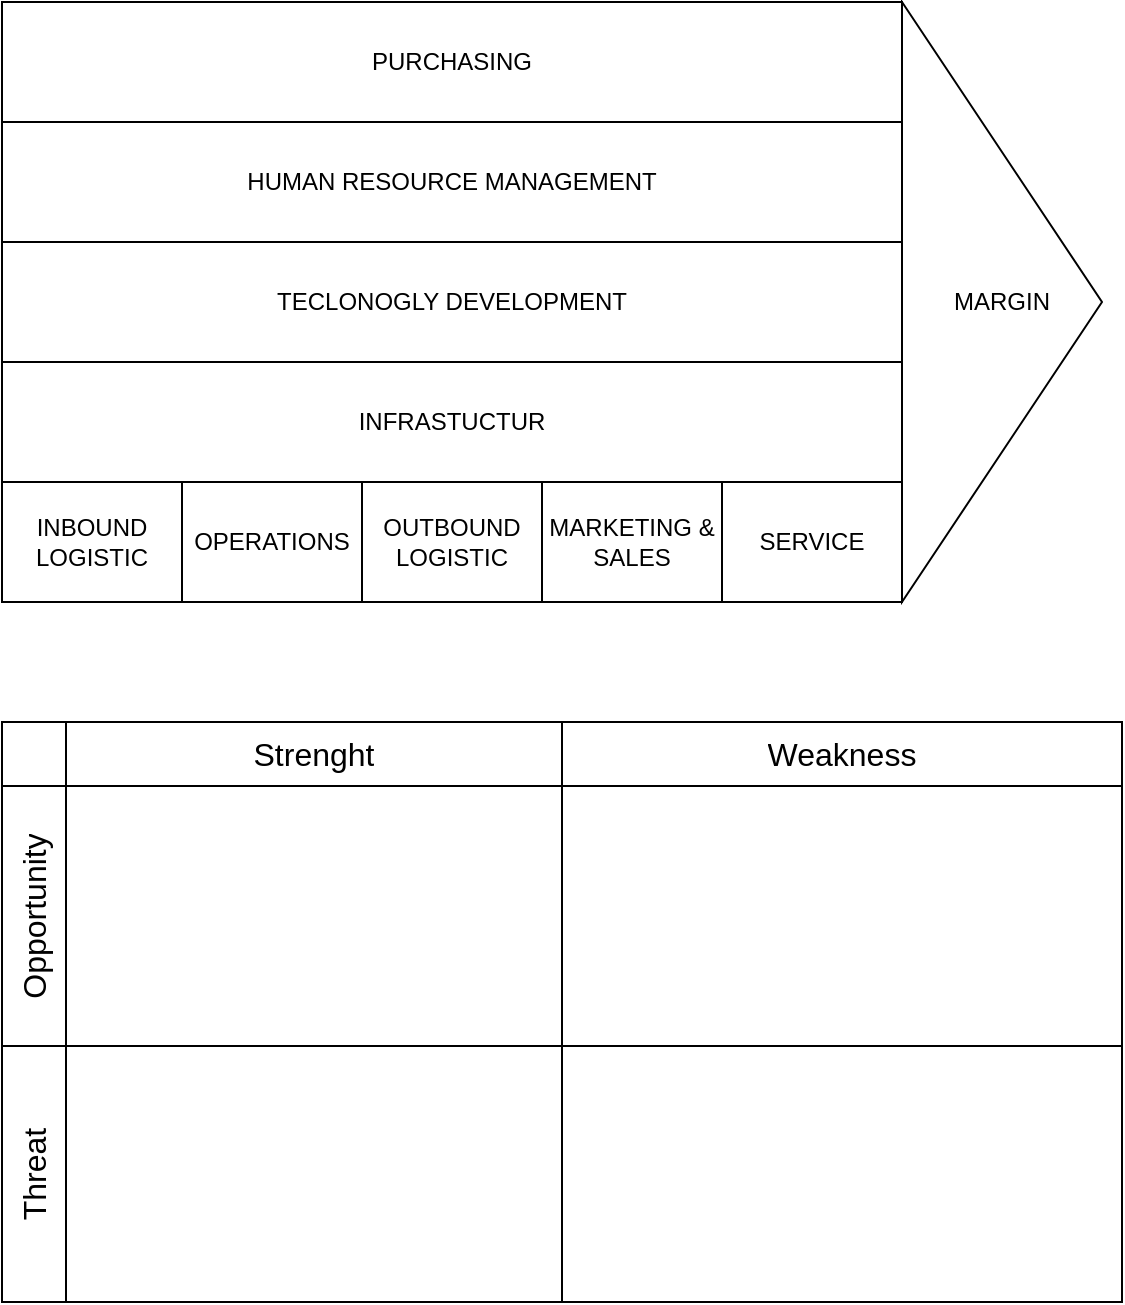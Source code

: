 <mxfile version="24.5.5" type="github">
  <diagram name="Page-1" id="Vned0AJL_Sf1EVz8iLoT">
    <mxGraphModel dx="922" dy="460" grid="1" gridSize="10" guides="1" tooltips="1" connect="1" arrows="1" fold="1" page="1" pageScale="1" pageWidth="850" pageHeight="1100" math="0" shadow="0">
      <root>
        <mxCell id="0" />
        <mxCell id="1" parent="0" />
        <mxCell id="iblUcHsWFGveh7NraL_f-1" value="PURCHASING" style="rounded=0;whiteSpace=wrap;html=1;" vertex="1" parent="1">
          <mxGeometry x="40" y="40" width="450" height="60" as="geometry" />
        </mxCell>
        <mxCell id="iblUcHsWFGveh7NraL_f-2" value="TECLONOGLY DEVELOPMENT" style="rounded=0;whiteSpace=wrap;html=1;" vertex="1" parent="1">
          <mxGeometry x="40" y="160" width="450" height="60" as="geometry" />
        </mxCell>
        <mxCell id="iblUcHsWFGveh7NraL_f-3" value="HUMAN RESOURCE MANAGEMENT" style="rounded=0;whiteSpace=wrap;html=1;" vertex="1" parent="1">
          <mxGeometry x="40" y="100" width="450" height="60" as="geometry" />
        </mxCell>
        <mxCell id="iblUcHsWFGveh7NraL_f-4" value="INFRASTUCTUR" style="rounded=0;whiteSpace=wrap;html=1;" vertex="1" parent="1">
          <mxGeometry x="40" y="220" width="450" height="60" as="geometry" />
        </mxCell>
        <mxCell id="iblUcHsWFGveh7NraL_f-5" value="INBOUND LOGISTIC" style="rounded=0;whiteSpace=wrap;html=1;" vertex="1" parent="1">
          <mxGeometry x="40" y="280" width="90" height="60" as="geometry" />
        </mxCell>
        <mxCell id="iblUcHsWFGveh7NraL_f-6" value="MARKETING &amp;amp; SALES" style="rounded=0;whiteSpace=wrap;html=1;" vertex="1" parent="1">
          <mxGeometry x="310" y="280" width="90" height="60" as="geometry" />
        </mxCell>
        <mxCell id="iblUcHsWFGveh7NraL_f-7" value="OUTBOUND LOGISTIC" style="rounded=0;whiteSpace=wrap;html=1;" vertex="1" parent="1">
          <mxGeometry x="220" y="280" width="90" height="60" as="geometry" />
        </mxCell>
        <mxCell id="iblUcHsWFGveh7NraL_f-8" value="OPERATIONS" style="rounded=0;whiteSpace=wrap;html=1;" vertex="1" parent="1">
          <mxGeometry x="130" y="280" width="90" height="60" as="geometry" />
        </mxCell>
        <mxCell id="iblUcHsWFGveh7NraL_f-9" value="SERVICE" style="rounded=0;whiteSpace=wrap;html=1;" vertex="1" parent="1">
          <mxGeometry x="400" y="280" width="90" height="60" as="geometry" />
        </mxCell>
        <mxCell id="iblUcHsWFGveh7NraL_f-10" value="MARGIN" style="triangle;whiteSpace=wrap;html=1;" vertex="1" parent="1">
          <mxGeometry x="490" y="40" width="100" height="300" as="geometry" />
        </mxCell>
        <mxCell id="iblUcHsWFGveh7NraL_f-11" value="" style="shape=table;startSize=0;container=1;collapsible=0;childLayout=tableLayout;fontSize=16;" vertex="1" parent="1">
          <mxGeometry x="40" y="400" width="560" height="290" as="geometry" />
        </mxCell>
        <mxCell id="iblUcHsWFGveh7NraL_f-12" value="" style="shape=tableRow;horizontal=0;startSize=0;swimlaneHead=0;swimlaneBody=0;strokeColor=inherit;top=0;left=0;bottom=0;right=0;collapsible=0;dropTarget=0;fillColor=none;points=[[0,0.5],[1,0.5]];portConstraint=eastwest;fontSize=16;" vertex="1" parent="iblUcHsWFGveh7NraL_f-11">
          <mxGeometry width="560" height="32" as="geometry" />
        </mxCell>
        <mxCell id="iblUcHsWFGveh7NraL_f-13" value="" style="shape=partialRectangle;html=1;whiteSpace=wrap;connectable=0;strokeColor=inherit;overflow=hidden;fillColor=none;top=0;left=0;bottom=0;right=0;pointerEvents=1;fontSize=16;" vertex="1" parent="iblUcHsWFGveh7NraL_f-12">
          <mxGeometry width="32" height="32" as="geometry">
            <mxRectangle width="32" height="32" as="alternateBounds" />
          </mxGeometry>
        </mxCell>
        <mxCell id="iblUcHsWFGveh7NraL_f-14" value="Strenght" style="shape=partialRectangle;html=1;whiteSpace=wrap;connectable=0;strokeColor=inherit;overflow=hidden;fillColor=none;top=0;left=0;bottom=0;right=0;pointerEvents=1;fontSize=16;" vertex="1" parent="iblUcHsWFGveh7NraL_f-12">
          <mxGeometry x="32" width="248" height="32" as="geometry">
            <mxRectangle width="248" height="32" as="alternateBounds" />
          </mxGeometry>
        </mxCell>
        <mxCell id="iblUcHsWFGveh7NraL_f-15" value="Weakness" style="shape=partialRectangle;html=1;whiteSpace=wrap;connectable=0;strokeColor=inherit;overflow=hidden;fillColor=none;top=0;left=0;bottom=0;right=0;pointerEvents=1;fontSize=16;" vertex="1" parent="iblUcHsWFGveh7NraL_f-12">
          <mxGeometry x="280" width="280" height="32" as="geometry">
            <mxRectangle width="280" height="32" as="alternateBounds" />
          </mxGeometry>
        </mxCell>
        <mxCell id="iblUcHsWFGveh7NraL_f-16" value="" style="shape=tableRow;horizontal=0;startSize=0;swimlaneHead=0;swimlaneBody=0;strokeColor=inherit;top=0;left=0;bottom=0;right=0;collapsible=0;dropTarget=0;fillColor=none;points=[[0,0.5],[1,0.5]];portConstraint=eastwest;fontSize=16;" vertex="1" parent="iblUcHsWFGveh7NraL_f-11">
          <mxGeometry y="32" width="560" height="130" as="geometry" />
        </mxCell>
        <mxCell id="iblUcHsWFGveh7NraL_f-17" value="Opportunity" style="shape=partialRectangle;html=1;whiteSpace=wrap;connectable=0;strokeColor=inherit;overflow=hidden;fillColor=none;top=0;left=0;bottom=0;right=0;pointerEvents=1;fontSize=16;horizontal=0;" vertex="1" parent="iblUcHsWFGveh7NraL_f-16">
          <mxGeometry width="32" height="130" as="geometry">
            <mxRectangle width="32" height="130" as="alternateBounds" />
          </mxGeometry>
        </mxCell>
        <mxCell id="iblUcHsWFGveh7NraL_f-18" value="" style="shape=partialRectangle;html=1;whiteSpace=wrap;connectable=0;strokeColor=inherit;overflow=hidden;fillColor=none;top=0;left=0;bottom=0;right=0;pointerEvents=1;fontSize=16;" vertex="1" parent="iblUcHsWFGveh7NraL_f-16">
          <mxGeometry x="32" width="248" height="130" as="geometry">
            <mxRectangle width="248" height="130" as="alternateBounds" />
          </mxGeometry>
        </mxCell>
        <mxCell id="iblUcHsWFGveh7NraL_f-19" value="" style="shape=partialRectangle;html=1;whiteSpace=wrap;connectable=0;strokeColor=inherit;overflow=hidden;fillColor=none;top=0;left=0;bottom=0;right=0;pointerEvents=1;fontSize=16;" vertex="1" parent="iblUcHsWFGveh7NraL_f-16">
          <mxGeometry x="280" width="280" height="130" as="geometry">
            <mxRectangle width="280" height="130" as="alternateBounds" />
          </mxGeometry>
        </mxCell>
        <mxCell id="iblUcHsWFGveh7NraL_f-20" value="" style="shape=tableRow;horizontal=0;startSize=0;swimlaneHead=0;swimlaneBody=0;strokeColor=inherit;top=0;left=0;bottom=0;right=0;collapsible=0;dropTarget=0;fillColor=none;points=[[0,0.5],[1,0.5]];portConstraint=eastwest;fontSize=16;" vertex="1" parent="iblUcHsWFGveh7NraL_f-11">
          <mxGeometry y="162" width="560" height="128" as="geometry" />
        </mxCell>
        <mxCell id="iblUcHsWFGveh7NraL_f-21" value="Threat" style="shape=partialRectangle;html=1;whiteSpace=wrap;connectable=0;strokeColor=inherit;overflow=hidden;fillColor=none;top=0;left=0;bottom=0;right=0;pointerEvents=1;fontSize=16;horizontal=0;" vertex="1" parent="iblUcHsWFGveh7NraL_f-20">
          <mxGeometry width="32" height="128" as="geometry">
            <mxRectangle width="32" height="128" as="alternateBounds" />
          </mxGeometry>
        </mxCell>
        <mxCell id="iblUcHsWFGveh7NraL_f-22" value="" style="shape=partialRectangle;html=1;whiteSpace=wrap;connectable=0;strokeColor=inherit;overflow=hidden;fillColor=none;top=0;left=0;bottom=0;right=0;pointerEvents=1;fontSize=16;" vertex="1" parent="iblUcHsWFGveh7NraL_f-20">
          <mxGeometry x="32" width="248" height="128" as="geometry">
            <mxRectangle width="248" height="128" as="alternateBounds" />
          </mxGeometry>
        </mxCell>
        <mxCell id="iblUcHsWFGveh7NraL_f-23" value="" style="shape=partialRectangle;html=1;whiteSpace=wrap;connectable=0;strokeColor=inherit;overflow=hidden;fillColor=none;top=0;left=0;bottom=0;right=0;pointerEvents=1;fontSize=16;" vertex="1" parent="iblUcHsWFGveh7NraL_f-20">
          <mxGeometry x="280" width="280" height="128" as="geometry">
            <mxRectangle width="280" height="128" as="alternateBounds" />
          </mxGeometry>
        </mxCell>
      </root>
    </mxGraphModel>
  </diagram>
</mxfile>
